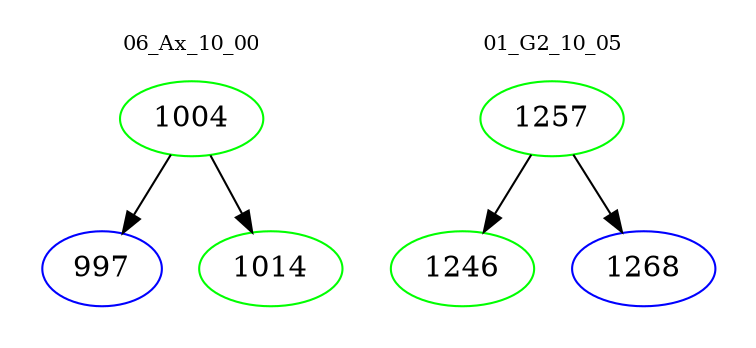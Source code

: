 digraph{
subgraph cluster_0 {
color = white
label = "06_Ax_10_00";
fontsize=10;
T0_1004 [label="1004", color="green"]
T0_1004 -> T0_997 [color="black"]
T0_997 [label="997", color="blue"]
T0_1004 -> T0_1014 [color="black"]
T0_1014 [label="1014", color="green"]
}
subgraph cluster_1 {
color = white
label = "01_G2_10_05";
fontsize=10;
T1_1257 [label="1257", color="green"]
T1_1257 -> T1_1246 [color="black"]
T1_1246 [label="1246", color="green"]
T1_1257 -> T1_1268 [color="black"]
T1_1268 [label="1268", color="blue"]
}
}

